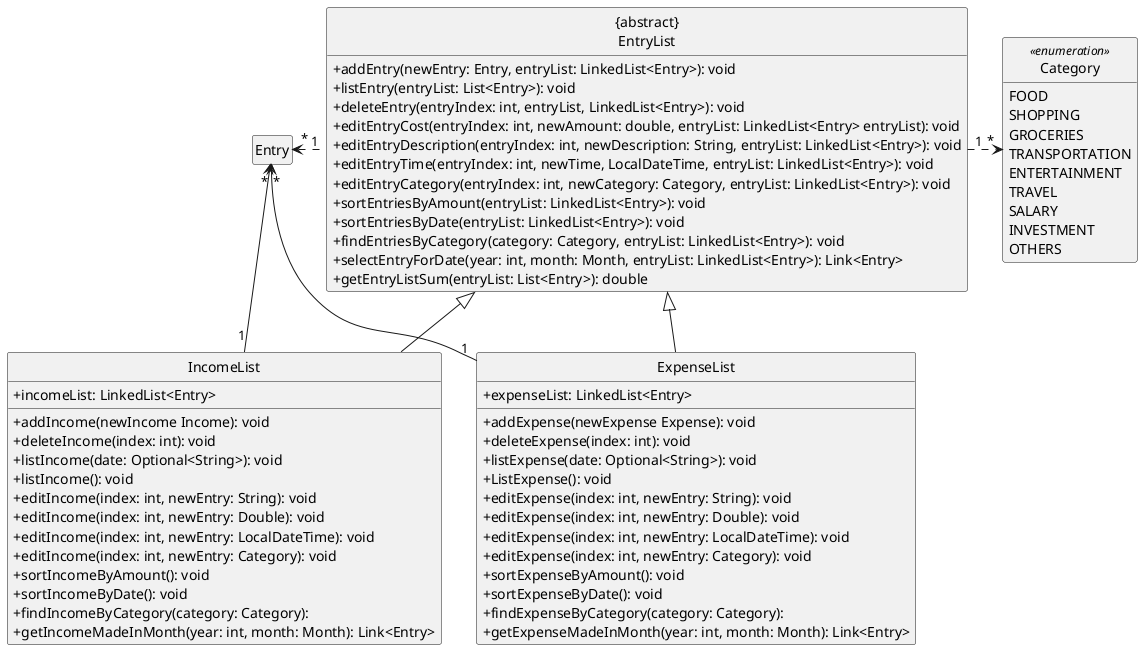 @startuml
hide circle
skinparam classAttributeIconSize 0
hide empty members

class "{abstract}\nEntryList" as entryList

class entryList {
    +addEntry(newEntry: Entry, entryList: LinkedList<Entry>): void
    +listEntry(entryList: List<Entry>): void
    +deleteEntry(entryIndex: int, entryList, LinkedList<Entry>): void
    +editEntryCost(entryIndex: int, newAmount: double, entryList: LinkedList<Entry> entryList): void
    +editEntryDescription(entryIndex: int, newDescription: String, entryList: LinkedList<Entry>): void
    +editEntryTime(entryIndex: int, newTime, LocalDateTime, entryList: LinkedList<Entry>): void
    +editEntryCategory(entryIndex: int, newCategory: Category, entryList: LinkedList<Entry>): void
    +sortEntriesByAmount(entryList: LinkedList<Entry>): void
    +sortEntriesByDate(entryList: LinkedList<Entry>): void
    +findEntriesByCategory(category: Category, entryList: LinkedList<Entry>): void
    +selectEntryForDate(year: int, month: Month, entryList: LinkedList<Entry>): Link<Entry>
    +getEntryListSum(entryList: List<Entry>): double
}

class IncomeList {
    +incomeList: LinkedList<Entry>
    +addIncome(newIncome Income): void
    +deleteIncome(index: int): void
    +listIncome(date: Optional<String>): void
    +listIncome(): void
    +editIncome(index: int, newEntry: String): void
    +editIncome(index: int, newEntry: Double): void
    +editIncome(index: int, newEntry: LocalDateTime): void
    +editIncome(index: int, newEntry: Category): void
    +sortIncomeByAmount(): void
    +sortIncomeByDate(): void
    +findIncomeByCategory(category: Category):
    +getIncomeMadeInMonth(year: int, month: Month): Link<Entry>
}

class ExpenseList {
    +expenseList: LinkedList<Entry>
    +addExpense(newExpense Expense): void
    +deleteExpense(index: int): void
    +listExpense(date: Optional<String>): void
    +ListExpense(): void
    +editExpense(index: int, newEntry: String): void
    +editExpense(index: int, newEntry: Double): void
    +editExpense(index: int, newEntry: LocalDateTime): void
    +editExpense(index: int, newEntry: Category): void
    +sortExpenseByAmount(): void
    +sortExpenseByDate(): void
    +findExpenseByCategory(category: Category):
    +getExpenseMadeInMonth(year: int, month: Month): Link<Entry>
}

class Category <<enumeration>> {
    FOOD
    SHOPPING
    GROCERIES
    TRANSPORTATION
    ENTERTAINMENT
    TRAVEL
    SALARY
    INVESTMENT
    OTHERS
}

entryList <|-- IncomeList
entryList "1" .left.> "*" Entry
entryList <|-- ExpenseList
entryList "1" .right> "*" Category
IncomeList "1" -> "*" Entry
ExpenseList "1" -> "*" Entry

@enduml